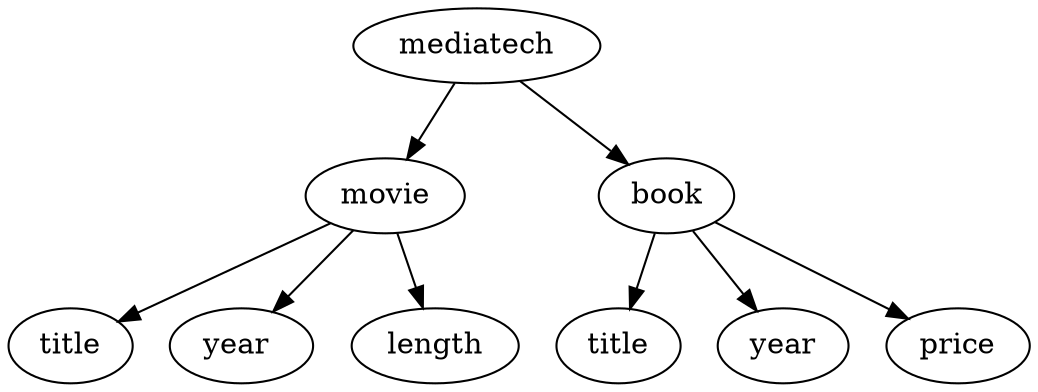 digraph G 
{

1 [label="mediatech"];
2 [label="movie"];
3 [label="title"];
4 [label="year "];
5 [label="length"];

6 [label="book"];
7 [label="title"];
8 [label="year"];
9 [label="price"];

1 -> 2;
2 -> 3;
2 -> 4;
2 -> 5;


1 -> 6;
6 -> 7;
6 -> 8;
6 -> 9;

}

